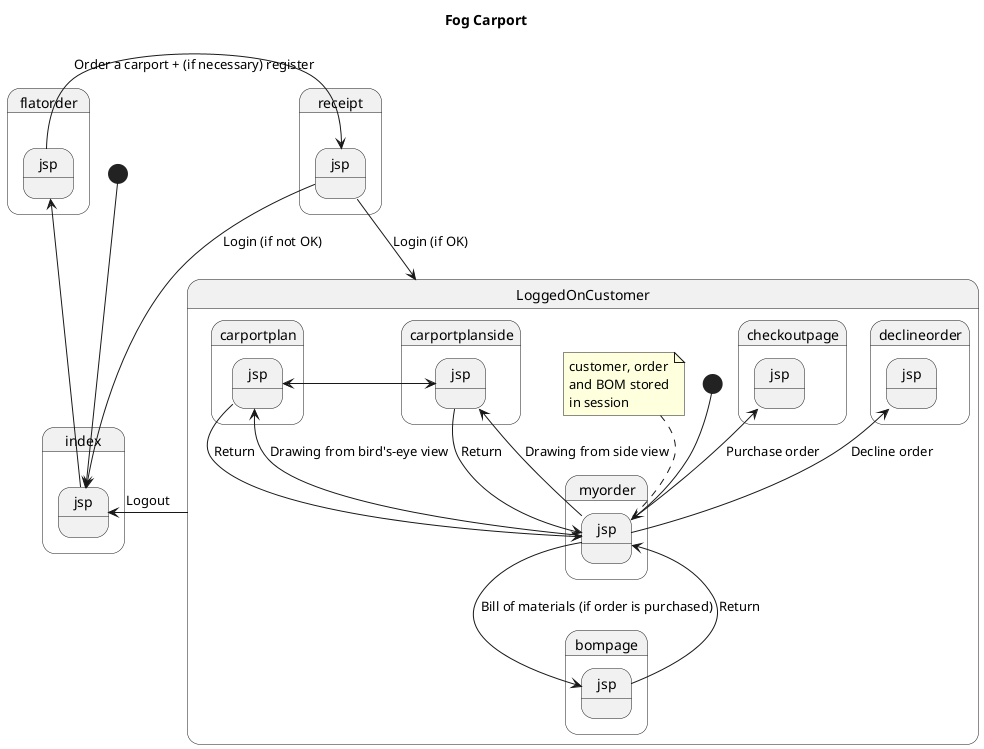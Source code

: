 @startuml

Title Fog Carport
state flatorder.jsp

[*] --> index.jsp
index.jsp -right-> flatorder.jsp
flatorder.jsp -right-> receipt.jsp: Order a carport + (if necessary) register
receipt.jsp --> LoggedOnCustomer: Login (if OK)
receipt.jsp --> index.jsp: Login (if not OK)

LoggedOnCustomer --> index.jsp: Logout

state LoggedOnCustomer {
    state myorder.jsp
    state carportplan.jsp
    state carportplanside.jsp
    state bompage.jsp
    state checkoutpage.jsp

note top of myorder.jsp
customer, order
and BOM stored
in session
end note

    [*]--> myorder.jsp
    myorder.jsp --> carportplan.jsp: Drawing from bird's-eye view
    carportplan.jsp --> myorder.jsp: Return
    carportplan.jsp -right-> carportplanside.jsp
    carportplanside.jsp -right-> carportplan.jsp
    myorder.jsp --> carportplanside.jsp: Drawing from side view
    carportplanside.jsp --> myorder.jsp: Return
    myorder.jsp --> bompage.jsp: Bill of materials (if order is purchased)
    bompage.jsp --> myorder.jsp: Return
    myorder.jsp -up-> checkoutpage.jsp: Purchase order
    myorder.jsp -up-> declineorder.jsp: Decline order
}
@enduml